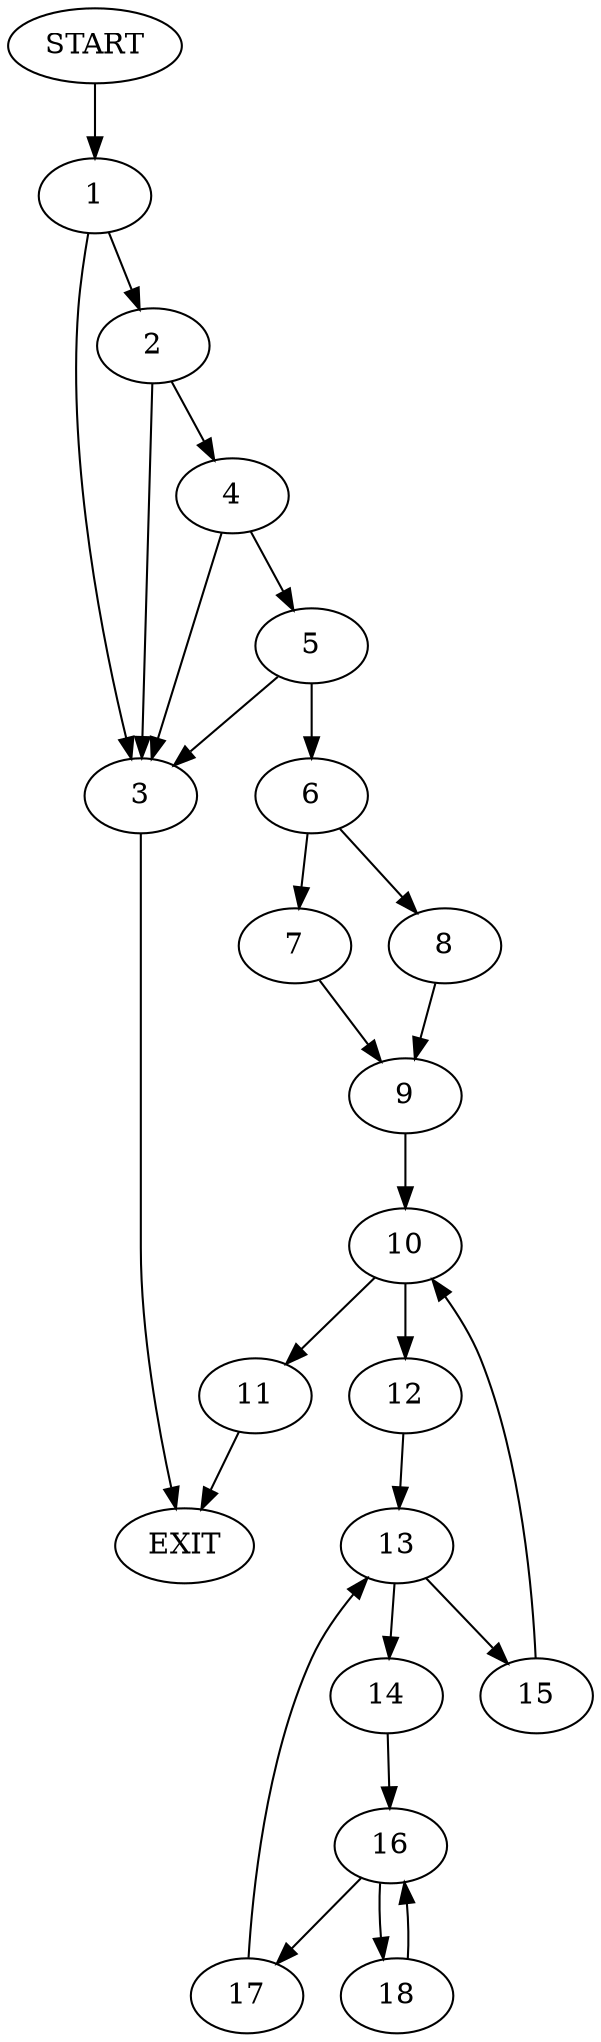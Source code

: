 digraph {
0 [label="START"]
19 [label="EXIT"]
0 -> 1
1 -> 2
1 -> 3
2 -> 3
2 -> 4
3 -> 19
4 -> 3
4 -> 5
5 -> 3
5 -> 6
6 -> 7
6 -> 8
8 -> 9
7 -> 9
9 -> 10
10 -> 11
10 -> 12
12 -> 13
11 -> 19
13 -> 14
13 -> 15
14 -> 16
15 -> 10
16 -> 17
16 -> 18
18 -> 16
17 -> 13
}
